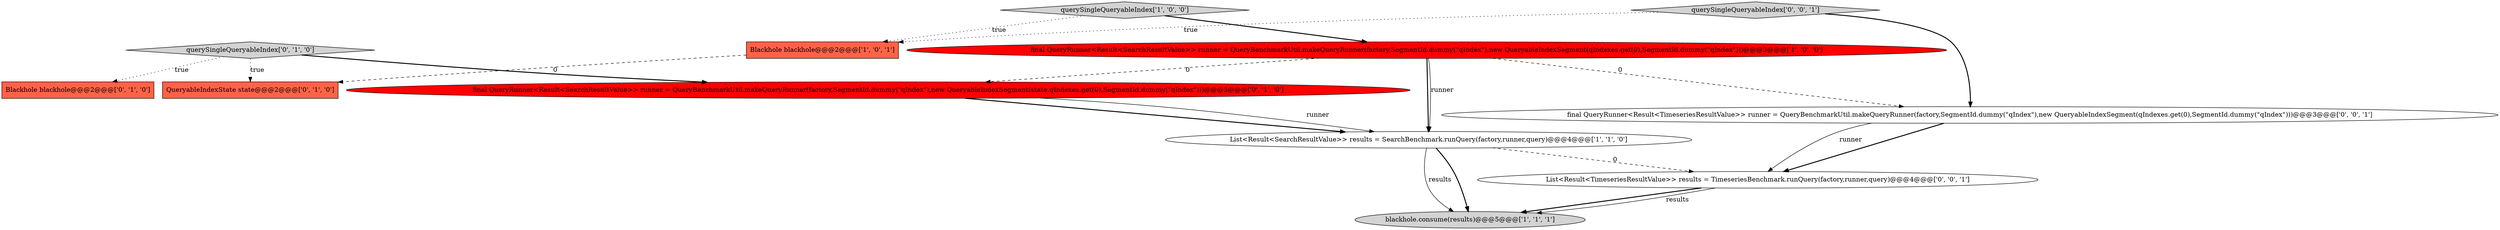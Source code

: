 digraph {
6 [style = filled, label = "QueryableIndexState state@@@2@@@['0', '1', '0']", fillcolor = tomato, shape = box image = "AAA1AAABBB2BBB"];
1 [style = filled, label = "List<Result<SearchResultValue>> results = SearchBenchmark.runQuery(factory,runner,query)@@@4@@@['1', '1', '0']", fillcolor = white, shape = ellipse image = "AAA0AAABBB1BBB"];
7 [style = filled, label = "querySingleQueryableIndex['0', '1', '0']", fillcolor = lightgray, shape = diamond image = "AAA0AAABBB2BBB"];
11 [style = filled, label = "querySingleQueryableIndex['0', '0', '1']", fillcolor = lightgray, shape = diamond image = "AAA0AAABBB3BBB"];
4 [style = filled, label = "Blackhole blackhole@@@2@@@['1', '0', '1']", fillcolor = tomato, shape = box image = "AAA0AAABBB1BBB"];
10 [style = filled, label = "List<Result<TimeseriesResultValue>> results = TimeseriesBenchmark.runQuery(factory,runner,query)@@@4@@@['0', '0', '1']", fillcolor = white, shape = ellipse image = "AAA0AAABBB3BBB"];
5 [style = filled, label = "Blackhole blackhole@@@2@@@['0', '1', '0']", fillcolor = tomato, shape = box image = "AAA0AAABBB2BBB"];
3 [style = filled, label = "blackhole.consume(results)@@@5@@@['1', '1', '1']", fillcolor = lightgray, shape = ellipse image = "AAA0AAABBB1BBB"];
8 [style = filled, label = "final QueryRunner<Result<SearchResultValue>> runner = QueryBenchmarkUtil.makeQueryRunner(factory,SegmentId.dummy(\"qIndex\"),new QueryableIndexSegment(state.qIndexes.get(0),SegmentId.dummy(\"qIndex\")))@@@3@@@['0', '1', '0']", fillcolor = red, shape = ellipse image = "AAA1AAABBB2BBB"];
0 [style = filled, label = "final QueryRunner<Result<SearchResultValue>> runner = QueryBenchmarkUtil.makeQueryRunner(factory,SegmentId.dummy(\"qIndex\"),new QueryableIndexSegment(qIndexes.get(0),SegmentId.dummy(\"qIndex\")))@@@3@@@['1', '0', '0']", fillcolor = red, shape = ellipse image = "AAA1AAABBB1BBB"];
9 [style = filled, label = "final QueryRunner<Result<TimeseriesResultValue>> runner = QueryBenchmarkUtil.makeQueryRunner(factory,SegmentId.dummy(\"qIndex\"),new QueryableIndexSegment(qIndexes.get(0),SegmentId.dummy(\"qIndex\")))@@@3@@@['0', '0', '1']", fillcolor = white, shape = ellipse image = "AAA0AAABBB3BBB"];
2 [style = filled, label = "querySingleQueryableIndex['1', '0', '0']", fillcolor = lightgray, shape = diamond image = "AAA0AAABBB1BBB"];
7->6 [style = dotted, label="true"];
1->3 [style = bold, label=""];
10->3 [style = bold, label=""];
1->10 [style = dashed, label="0"];
0->1 [style = solid, label="runner"];
9->10 [style = bold, label=""];
11->4 [style = dotted, label="true"];
4->6 [style = dashed, label="0"];
7->8 [style = bold, label=""];
11->9 [style = bold, label=""];
7->5 [style = dotted, label="true"];
10->3 [style = solid, label="results"];
8->1 [style = bold, label=""];
2->0 [style = bold, label=""];
8->1 [style = solid, label="runner"];
0->1 [style = bold, label=""];
9->10 [style = solid, label="runner"];
2->4 [style = dotted, label="true"];
0->8 [style = dashed, label="0"];
0->9 [style = dashed, label="0"];
1->3 [style = solid, label="results"];
}
